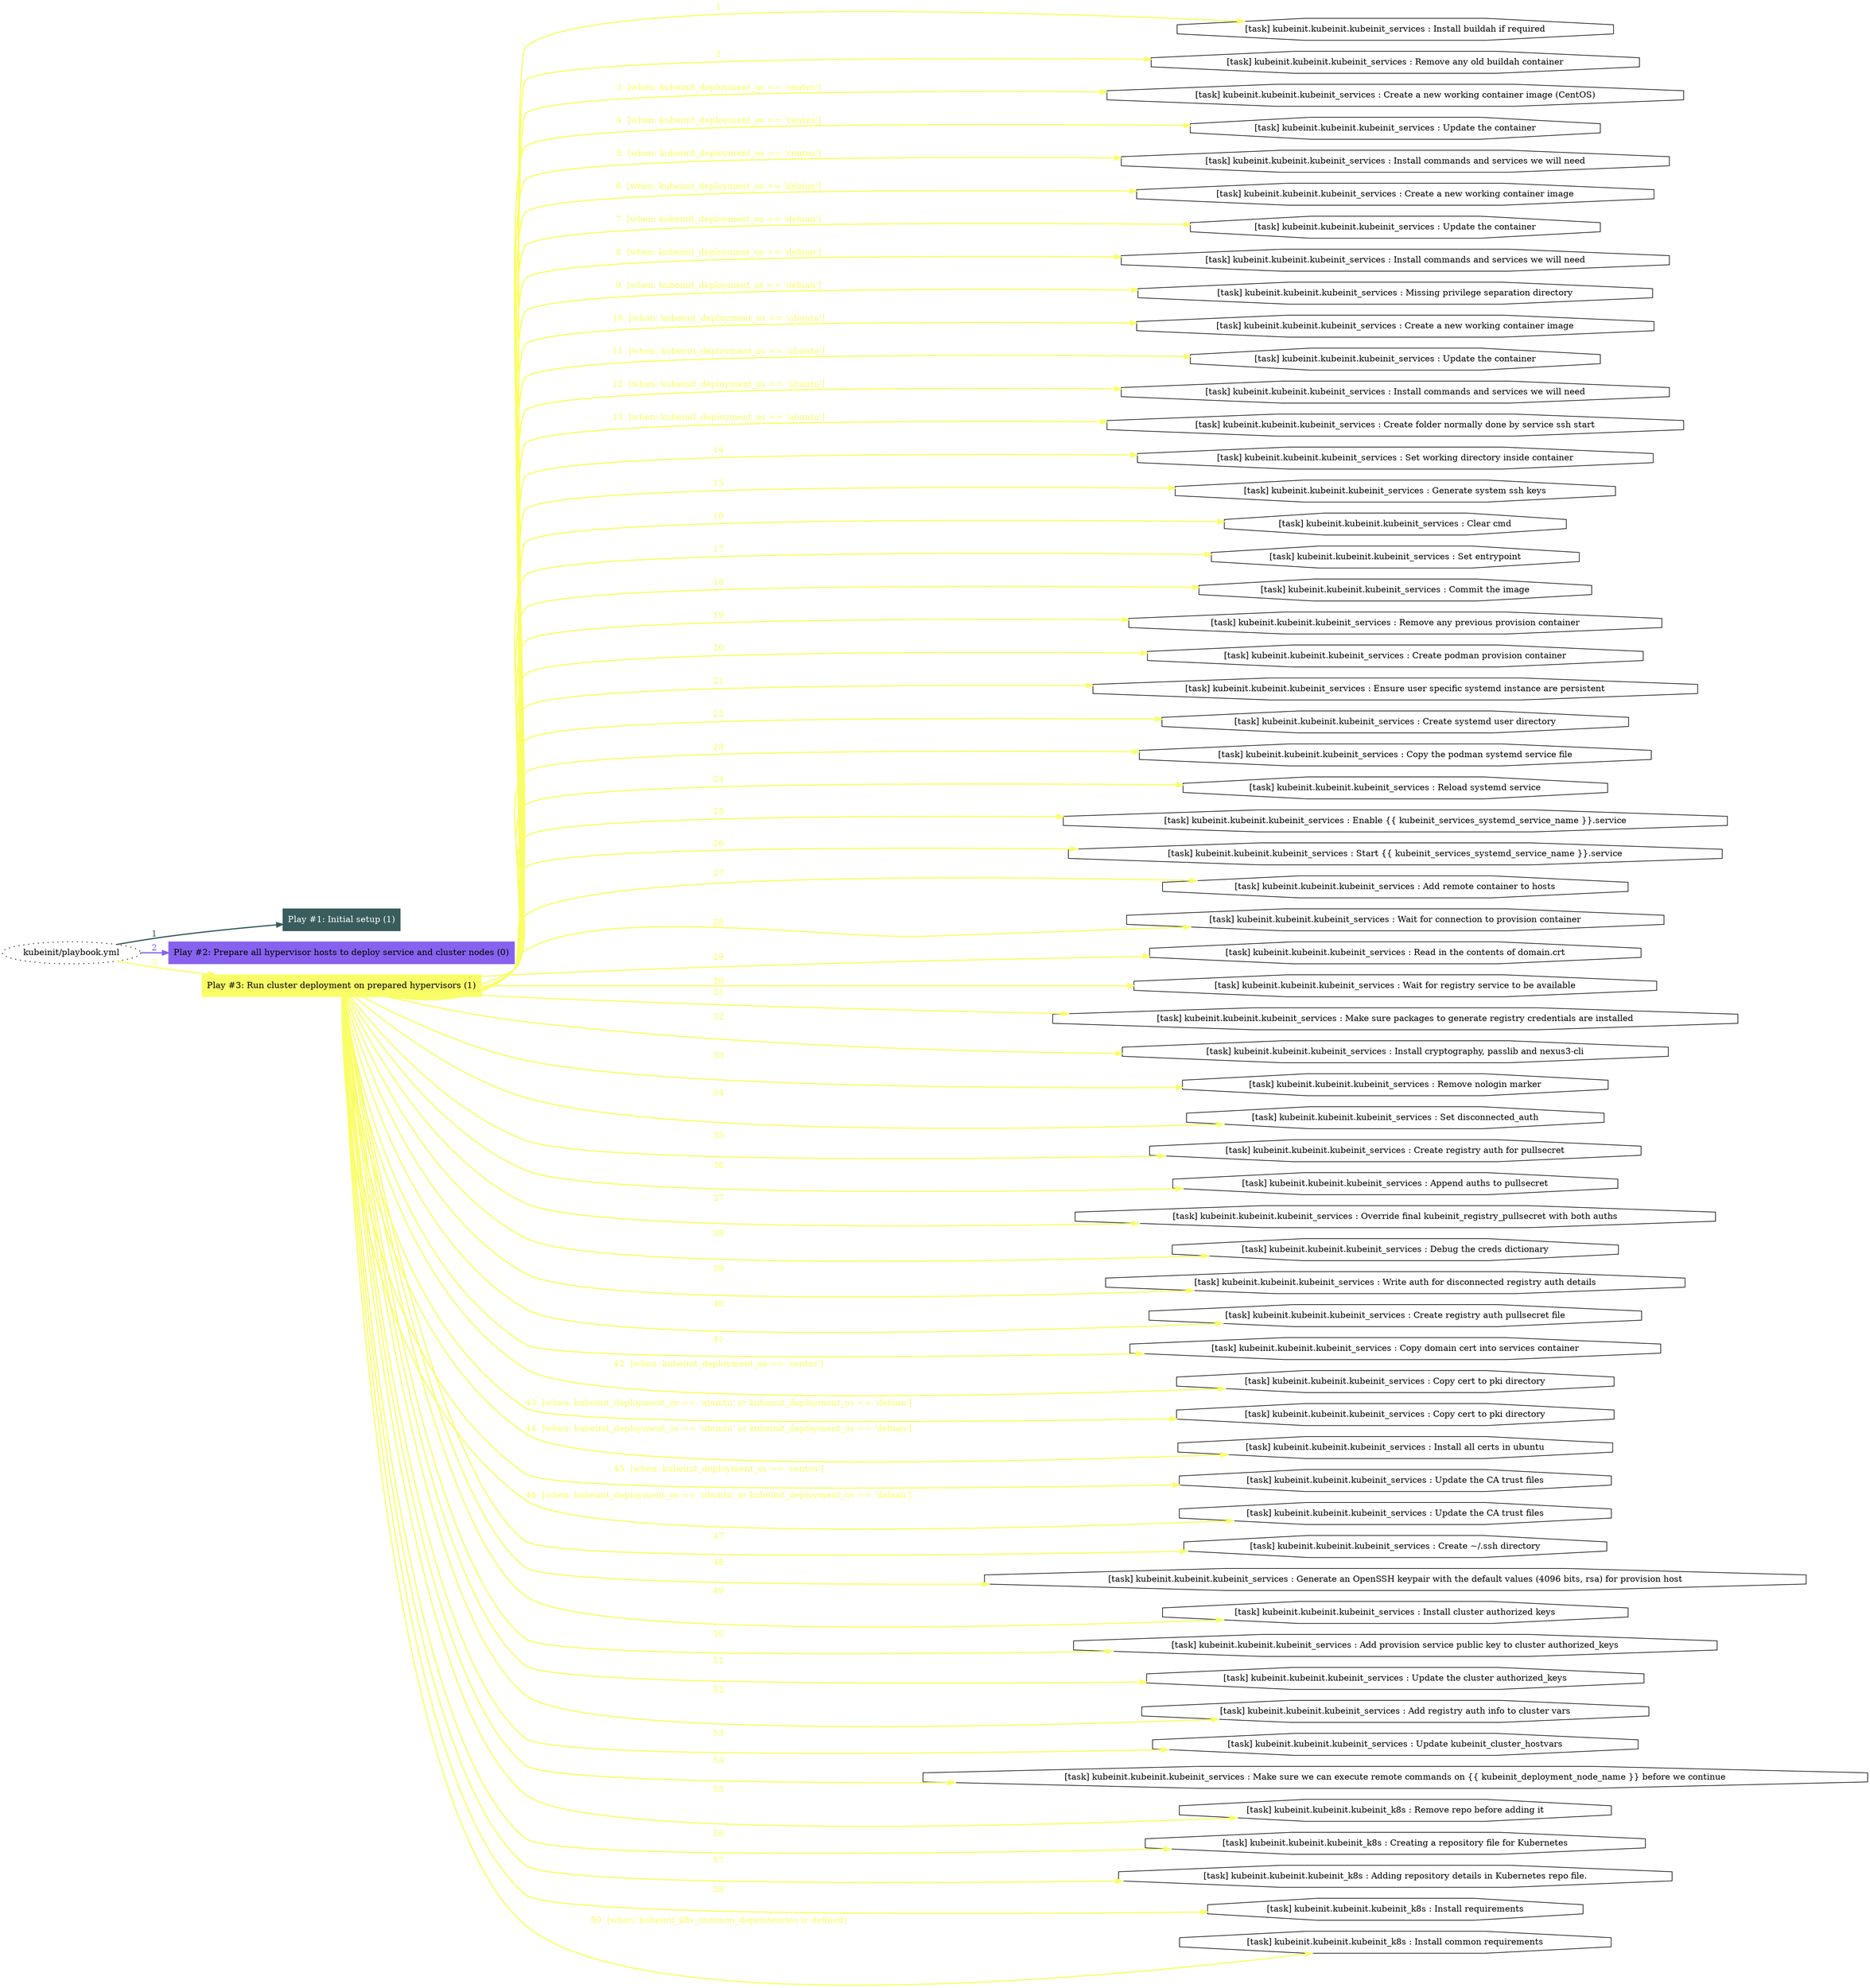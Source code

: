 digraph "kubeinit/playbook.yml "{
	graph [concentrate=true ordering=in rankdir=LR ratio=fill]
	edge [esep=5 sep=10]
	"kubeinit/playbook.yml" [id=root_node style=dotted]
	subgraph "Play #1: Initial setup (1) "{
		"Play #1: Initial setup (1)" [color="#395d5d" fontcolor="#ffffff" id="play_1a15745e-deb1-4b2f-a887-62db193ebc96" shape=box style=filled tooltip=localhost]
		"kubeinit/playbook.yml" -> "Play #1: Initial setup (1)" [label=1 color="#395d5d" fontcolor="#395d5d" id="edge_27b55004-a678-4a16-8d6b-33c9b679a614" style=bold]
	}
	subgraph "Play #2: Prepare all hypervisor hosts to deploy service and cluster nodes (0) "{
		"Play #2: Prepare all hypervisor hosts to deploy service and cluster nodes (0)" [color="#8662ee" fontcolor="#000000" id="play_240c51b8-0a0e-45ee-b887-4387ca9471b2" shape=box style=filled tooltip=""]
		"kubeinit/playbook.yml" -> "Play #2: Prepare all hypervisor hosts to deploy service and cluster nodes (0)" [label=2 color="#8662ee" fontcolor="#8662ee" id="edge_77176793-e669-4620-afc7-28c329aca84a" style=bold]
	}
	subgraph "Play #3: Run cluster deployment on prepared hypervisors (1) "{
		"Play #3: Run cluster deployment on prepared hypervisors (1)" [color="#f9fe67" fontcolor="#000000" id="play_67ae7783-a4af-450c-bbf2-6c43b5c3ef21" shape=box style=filled tooltip=localhost]
		"kubeinit/playbook.yml" -> "Play #3: Run cluster deployment on prepared hypervisors (1)" [label=3 color="#f9fe67" fontcolor="#f9fe67" id="edge_5079b7af-a357-4301-ba7e-057f07feeb37" style=bold]
		"task_da97031b-7d00-46ae-871e-c10c9a9fe482" [label="[task] kubeinit.kubeinit.kubeinit_services : Install buildah if required" id="task_da97031b-7d00-46ae-871e-c10c9a9fe482" shape=octagon tooltip="[task] kubeinit.kubeinit.kubeinit_services : Install buildah if required"]
		"Play #3: Run cluster deployment on prepared hypervisors (1)" -> "task_da97031b-7d00-46ae-871e-c10c9a9fe482" [label=1 color="#f9fe67" fontcolor="#f9fe67" id="edge_31ec0d9d-e94e-433c-9462-bf2f91ebba2f" style=bold]
		"task_d962f35b-de4e-41fa-b915-26922016f62d" [label="[task] kubeinit.kubeinit.kubeinit_services : Remove any old buildah container" id="task_d962f35b-de4e-41fa-b915-26922016f62d" shape=octagon tooltip="[task] kubeinit.kubeinit.kubeinit_services : Remove any old buildah container"]
		"Play #3: Run cluster deployment on prepared hypervisors (1)" -> "task_d962f35b-de4e-41fa-b915-26922016f62d" [label=2 color="#f9fe67" fontcolor="#f9fe67" id="edge_30036472-f300-4d09-818f-b370a55fde30" style=bold]
		"task_369abf69-1ad8-4d7e-932c-92037a282304" [label="[task] kubeinit.kubeinit.kubeinit_services : Create a new working container image (CentOS)" id="task_369abf69-1ad8-4d7e-932c-92037a282304" shape=octagon tooltip="[task] kubeinit.kubeinit.kubeinit_services : Create a new working container image (CentOS)"]
		"Play #3: Run cluster deployment on prepared hypervisors (1)" -> "task_369abf69-1ad8-4d7e-932c-92037a282304" [label="3  [when: kubeinit_deployment_os == 'centos']" color="#f9fe67" fontcolor="#f9fe67" id="edge_2ff0db36-3dba-47ae-9601-8cbfb9031871" style=bold]
		"task_4d185311-26d2-4df2-afeb-c76a20fca06c" [label="[task] kubeinit.kubeinit.kubeinit_services : Update the container" id="task_4d185311-26d2-4df2-afeb-c76a20fca06c" shape=octagon tooltip="[task] kubeinit.kubeinit.kubeinit_services : Update the container"]
		"Play #3: Run cluster deployment on prepared hypervisors (1)" -> "task_4d185311-26d2-4df2-afeb-c76a20fca06c" [label="4  [when: kubeinit_deployment_os == 'centos']" color="#f9fe67" fontcolor="#f9fe67" id="edge_69120db1-331d-4547-80be-7ff9ea8d6c8e" style=bold]
		"task_a5173d2b-a4a1-44d3-bd20-b48397e3aae2" [label="[task] kubeinit.kubeinit.kubeinit_services : Install commands and services we will need" id="task_a5173d2b-a4a1-44d3-bd20-b48397e3aae2" shape=octagon tooltip="[task] kubeinit.kubeinit.kubeinit_services : Install commands and services we will need"]
		"Play #3: Run cluster deployment on prepared hypervisors (1)" -> "task_a5173d2b-a4a1-44d3-bd20-b48397e3aae2" [label="5  [when: kubeinit_deployment_os == 'centos']" color="#f9fe67" fontcolor="#f9fe67" id="edge_2260d450-befe-42e9-8d37-40396cd946c3" style=bold]
		"task_00a81d84-ed51-4a5a-b996-2e5fac4c95be" [label="[task] kubeinit.kubeinit.kubeinit_services : Create a new working container image" id="task_00a81d84-ed51-4a5a-b996-2e5fac4c95be" shape=octagon tooltip="[task] kubeinit.kubeinit.kubeinit_services : Create a new working container image"]
		"Play #3: Run cluster deployment on prepared hypervisors (1)" -> "task_00a81d84-ed51-4a5a-b996-2e5fac4c95be" [label="6  [when: kubeinit_deployment_os == 'debian']" color="#f9fe67" fontcolor="#f9fe67" id="edge_18da6586-5511-4975-8a92-9331e099b306" style=bold]
		"task_c15e385b-60e6-43d4-9b42-4cd1d9dac529" [label="[task] kubeinit.kubeinit.kubeinit_services : Update the container" id="task_c15e385b-60e6-43d4-9b42-4cd1d9dac529" shape=octagon tooltip="[task] kubeinit.kubeinit.kubeinit_services : Update the container"]
		"Play #3: Run cluster deployment on prepared hypervisors (1)" -> "task_c15e385b-60e6-43d4-9b42-4cd1d9dac529" [label="7  [when: kubeinit_deployment_os == 'debian']" color="#f9fe67" fontcolor="#f9fe67" id="edge_6ab27663-63b8-4806-9ece-19411958ae5b" style=bold]
		"task_63f09c27-4d89-4f12-826b-02dd30e875a9" [label="[task] kubeinit.kubeinit.kubeinit_services : Install commands and services we will need" id="task_63f09c27-4d89-4f12-826b-02dd30e875a9" shape=octagon tooltip="[task] kubeinit.kubeinit.kubeinit_services : Install commands and services we will need"]
		"Play #3: Run cluster deployment on prepared hypervisors (1)" -> "task_63f09c27-4d89-4f12-826b-02dd30e875a9" [label="8  [when: kubeinit_deployment_os == 'debian']" color="#f9fe67" fontcolor="#f9fe67" id="edge_ceedb703-4a4d-48a2-a23a-48f65b72c756" style=bold]
		"task_34fe1c03-9a45-4b5c-97ab-4e040bc6b677" [label="[task] kubeinit.kubeinit.kubeinit_services : Missing privilege separation directory" id="task_34fe1c03-9a45-4b5c-97ab-4e040bc6b677" shape=octagon tooltip="[task] kubeinit.kubeinit.kubeinit_services : Missing privilege separation directory"]
		"Play #3: Run cluster deployment on prepared hypervisors (1)" -> "task_34fe1c03-9a45-4b5c-97ab-4e040bc6b677" [label="9  [when: kubeinit_deployment_os == 'debian']" color="#f9fe67" fontcolor="#f9fe67" id="edge_1b27da90-dcdb-4e83-9584-89c9417f8401" style=bold]
		"task_f31bed47-7e78-44ce-b223-7d50300a629f" [label="[task] kubeinit.kubeinit.kubeinit_services : Create a new working container image" id="task_f31bed47-7e78-44ce-b223-7d50300a629f" shape=octagon tooltip="[task] kubeinit.kubeinit.kubeinit_services : Create a new working container image"]
		"Play #3: Run cluster deployment on prepared hypervisors (1)" -> "task_f31bed47-7e78-44ce-b223-7d50300a629f" [label="10  [when: kubeinit_deployment_os == 'ubuntu']" color="#f9fe67" fontcolor="#f9fe67" id="edge_7666cffb-b615-484a-9038-f40b301eb165" style=bold]
		"task_3cc037fd-8dfd-478e-9ac0-10e2b1b56563" [label="[task] kubeinit.kubeinit.kubeinit_services : Update the container" id="task_3cc037fd-8dfd-478e-9ac0-10e2b1b56563" shape=octagon tooltip="[task] kubeinit.kubeinit.kubeinit_services : Update the container"]
		"Play #3: Run cluster deployment on prepared hypervisors (1)" -> "task_3cc037fd-8dfd-478e-9ac0-10e2b1b56563" [label="11  [when: kubeinit_deployment_os == 'ubuntu']" color="#f9fe67" fontcolor="#f9fe67" id="edge_fb5a9b64-c6b8-4950-8f04-5749b80e57a9" style=bold]
		"task_e14b60e8-177f-4c75-b201-6d524cd0e64a" [label="[task] kubeinit.kubeinit.kubeinit_services : Install commands and services we will need" id="task_e14b60e8-177f-4c75-b201-6d524cd0e64a" shape=octagon tooltip="[task] kubeinit.kubeinit.kubeinit_services : Install commands and services we will need"]
		"Play #3: Run cluster deployment on prepared hypervisors (1)" -> "task_e14b60e8-177f-4c75-b201-6d524cd0e64a" [label="12  [when: kubeinit_deployment_os == 'ubuntu']" color="#f9fe67" fontcolor="#f9fe67" id="edge_8b45f059-f291-47e3-ad57-fd00710ae236" style=bold]
		"task_86d7d87f-04ad-48ed-83e8-d907c9fa9e35" [label="[task] kubeinit.kubeinit.kubeinit_services : Create folder normally done by service ssh start" id="task_86d7d87f-04ad-48ed-83e8-d907c9fa9e35" shape=octagon tooltip="[task] kubeinit.kubeinit.kubeinit_services : Create folder normally done by service ssh start"]
		"Play #3: Run cluster deployment on prepared hypervisors (1)" -> "task_86d7d87f-04ad-48ed-83e8-d907c9fa9e35" [label="13  [when: kubeinit_deployment_os == 'ubuntu']" color="#f9fe67" fontcolor="#f9fe67" id="edge_c2281d8c-d5ff-4dbd-a7ce-2c002d0d16b8" style=bold]
		"task_c8a3fa61-c4c9-4473-8811-f65105dc2ea4" [label="[task] kubeinit.kubeinit.kubeinit_services : Set working directory inside container" id="task_c8a3fa61-c4c9-4473-8811-f65105dc2ea4" shape=octagon tooltip="[task] kubeinit.kubeinit.kubeinit_services : Set working directory inside container"]
		"Play #3: Run cluster deployment on prepared hypervisors (1)" -> "task_c8a3fa61-c4c9-4473-8811-f65105dc2ea4" [label=14 color="#f9fe67" fontcolor="#f9fe67" id="edge_2a48af43-5a9c-46f7-805a-437c78632715" style=bold]
		"task_b6b355dd-b2a1-4ec6-b8c2-9f39288e0b38" [label="[task] kubeinit.kubeinit.kubeinit_services : Generate system ssh keys" id="task_b6b355dd-b2a1-4ec6-b8c2-9f39288e0b38" shape=octagon tooltip="[task] kubeinit.kubeinit.kubeinit_services : Generate system ssh keys"]
		"Play #3: Run cluster deployment on prepared hypervisors (1)" -> "task_b6b355dd-b2a1-4ec6-b8c2-9f39288e0b38" [label=15 color="#f9fe67" fontcolor="#f9fe67" id="edge_8b15f9f3-3520-4194-b479-129e2513b310" style=bold]
		"task_17bc8526-9e90-42ac-8b83-e9f68487e6bc" [label="[task] kubeinit.kubeinit.kubeinit_services : Clear cmd" id="task_17bc8526-9e90-42ac-8b83-e9f68487e6bc" shape=octagon tooltip="[task] kubeinit.kubeinit.kubeinit_services : Clear cmd"]
		"Play #3: Run cluster deployment on prepared hypervisors (1)" -> "task_17bc8526-9e90-42ac-8b83-e9f68487e6bc" [label=16 color="#f9fe67" fontcolor="#f9fe67" id="edge_8a4a89c4-2e3e-4f3d-be6b-196b3887e53f" style=bold]
		"task_e4383ce1-e215-490f-aab8-1f02c50e9674" [label="[task] kubeinit.kubeinit.kubeinit_services : Set entrypoint" id="task_e4383ce1-e215-490f-aab8-1f02c50e9674" shape=octagon tooltip="[task] kubeinit.kubeinit.kubeinit_services : Set entrypoint"]
		"Play #3: Run cluster deployment on prepared hypervisors (1)" -> "task_e4383ce1-e215-490f-aab8-1f02c50e9674" [label=17 color="#f9fe67" fontcolor="#f9fe67" id="edge_293c01ef-2c79-44dd-a0a9-65d62c6ab887" style=bold]
		"task_24168114-32dc-404e-9add-eb844efe8659" [label="[task] kubeinit.kubeinit.kubeinit_services : Commit the image" id="task_24168114-32dc-404e-9add-eb844efe8659" shape=octagon tooltip="[task] kubeinit.kubeinit.kubeinit_services : Commit the image"]
		"Play #3: Run cluster deployment on prepared hypervisors (1)" -> "task_24168114-32dc-404e-9add-eb844efe8659" [label=18 color="#f9fe67" fontcolor="#f9fe67" id="edge_0e61aea6-0661-418b-8f5d-f9d6f276b83f" style=bold]
		"task_558109ea-2c94-4f3f-8668-47e767d7010b" [label="[task] kubeinit.kubeinit.kubeinit_services : Remove any previous provision container" id="task_558109ea-2c94-4f3f-8668-47e767d7010b" shape=octagon tooltip="[task] kubeinit.kubeinit.kubeinit_services : Remove any previous provision container"]
		"Play #3: Run cluster deployment on prepared hypervisors (1)" -> "task_558109ea-2c94-4f3f-8668-47e767d7010b" [label=19 color="#f9fe67" fontcolor="#f9fe67" id="edge_87fa92d8-fa4e-4b2a-a900-88eb961d34aa" style=bold]
		"task_c95f2bbe-a67b-4eb5-9f1e-ced1bb7fe385" [label="[task] kubeinit.kubeinit.kubeinit_services : Create podman provision container" id="task_c95f2bbe-a67b-4eb5-9f1e-ced1bb7fe385" shape=octagon tooltip="[task] kubeinit.kubeinit.kubeinit_services : Create podman provision container"]
		"Play #3: Run cluster deployment on prepared hypervisors (1)" -> "task_c95f2bbe-a67b-4eb5-9f1e-ced1bb7fe385" [label=20 color="#f9fe67" fontcolor="#f9fe67" id="edge_e8767a54-70ad-4973-82e3-87a65036ba1d" style=bold]
		"task_10528f71-43b3-4c4b-8951-91cdba30acc4" [label="[task] kubeinit.kubeinit.kubeinit_services : Ensure user specific systemd instance are persistent" id="task_10528f71-43b3-4c4b-8951-91cdba30acc4" shape=octagon tooltip="[task] kubeinit.kubeinit.kubeinit_services : Ensure user specific systemd instance are persistent"]
		"Play #3: Run cluster deployment on prepared hypervisors (1)" -> "task_10528f71-43b3-4c4b-8951-91cdba30acc4" [label=21 color="#f9fe67" fontcolor="#f9fe67" id="edge_4df9fa3b-3db0-4a10-adf4-a6455323f14a" style=bold]
		"task_d757154e-de3e-4987-9bad-536e3faea910" [label="[task] kubeinit.kubeinit.kubeinit_services : Create systemd user directory" id="task_d757154e-de3e-4987-9bad-536e3faea910" shape=octagon tooltip="[task] kubeinit.kubeinit.kubeinit_services : Create systemd user directory"]
		"Play #3: Run cluster deployment on prepared hypervisors (1)" -> "task_d757154e-de3e-4987-9bad-536e3faea910" [label=22 color="#f9fe67" fontcolor="#f9fe67" id="edge_ccb2a82c-a14b-462b-bc5b-389020113996" style=bold]
		"task_460bcc7b-03b5-4f15-a920-856ee552ba51" [label="[task] kubeinit.kubeinit.kubeinit_services : Copy the podman systemd service file" id="task_460bcc7b-03b5-4f15-a920-856ee552ba51" shape=octagon tooltip="[task] kubeinit.kubeinit.kubeinit_services : Copy the podman systemd service file"]
		"Play #3: Run cluster deployment on prepared hypervisors (1)" -> "task_460bcc7b-03b5-4f15-a920-856ee552ba51" [label=23 color="#f9fe67" fontcolor="#f9fe67" id="edge_35598318-2247-4087-ac60-2e6379960650" style=bold]
		"task_60168430-27c5-4e1e-99b2-c759a8dbfe9c" [label="[task] kubeinit.kubeinit.kubeinit_services : Reload systemd service" id="task_60168430-27c5-4e1e-99b2-c759a8dbfe9c" shape=octagon tooltip="[task] kubeinit.kubeinit.kubeinit_services : Reload systemd service"]
		"Play #3: Run cluster deployment on prepared hypervisors (1)" -> "task_60168430-27c5-4e1e-99b2-c759a8dbfe9c" [label=24 color="#f9fe67" fontcolor="#f9fe67" id="edge_326ccafb-5a28-4bc2-98e6-8aa7ec388b72" style=bold]
		"task_e133272a-bdc3-411d-9819-a574c17b1950" [label="[task] kubeinit.kubeinit.kubeinit_services : Enable {{ kubeinit_services_systemd_service_name }}.service" id="task_e133272a-bdc3-411d-9819-a574c17b1950" shape=octagon tooltip="[task] kubeinit.kubeinit.kubeinit_services : Enable {{ kubeinit_services_systemd_service_name }}.service"]
		"Play #3: Run cluster deployment on prepared hypervisors (1)" -> "task_e133272a-bdc3-411d-9819-a574c17b1950" [label=25 color="#f9fe67" fontcolor="#f9fe67" id="edge_11dff80d-5d23-44bb-91e2-0ef43e5decdc" style=bold]
		"task_beeb63b4-74cc-43c6-899d-8503232b7ed9" [label="[task] kubeinit.kubeinit.kubeinit_services : Start {{ kubeinit_services_systemd_service_name }}.service" id="task_beeb63b4-74cc-43c6-899d-8503232b7ed9" shape=octagon tooltip="[task] kubeinit.kubeinit.kubeinit_services : Start {{ kubeinit_services_systemd_service_name }}.service"]
		"Play #3: Run cluster deployment on prepared hypervisors (1)" -> "task_beeb63b4-74cc-43c6-899d-8503232b7ed9" [label=26 color="#f9fe67" fontcolor="#f9fe67" id="edge_3e1f0b8b-d3c1-40bf-ba8b-e5a608a71537" style=bold]
		"task_24a81d3e-6bda-4149-83e2-2d41bbf36ef9" [label="[task] kubeinit.kubeinit.kubeinit_services : Add remote container to hosts" id="task_24a81d3e-6bda-4149-83e2-2d41bbf36ef9" shape=octagon tooltip="[task] kubeinit.kubeinit.kubeinit_services : Add remote container to hosts"]
		"Play #3: Run cluster deployment on prepared hypervisors (1)" -> "task_24a81d3e-6bda-4149-83e2-2d41bbf36ef9" [label=27 color="#f9fe67" fontcolor="#f9fe67" id="edge_303af531-9f59-426a-968b-3e342bbb3739" style=bold]
		"task_c79c2079-17b7-42e9-9743-a9b6f41f5624" [label="[task] kubeinit.kubeinit.kubeinit_services : Wait for connection to provision container" id="task_c79c2079-17b7-42e9-9743-a9b6f41f5624" shape=octagon tooltip="[task] kubeinit.kubeinit.kubeinit_services : Wait for connection to provision container"]
		"Play #3: Run cluster deployment on prepared hypervisors (1)" -> "task_c79c2079-17b7-42e9-9743-a9b6f41f5624" [label=28 color="#f9fe67" fontcolor="#f9fe67" id="edge_6977880d-89e2-4b7d-9aea-3a3cdcce43a3" style=bold]
		"task_b89b58f3-5262-4bdc-a537-860e08f73758" [label="[task] kubeinit.kubeinit.kubeinit_services : Read in the contents of domain.crt" id="task_b89b58f3-5262-4bdc-a537-860e08f73758" shape=octagon tooltip="[task] kubeinit.kubeinit.kubeinit_services : Read in the contents of domain.crt"]
		"Play #3: Run cluster deployment on prepared hypervisors (1)" -> "task_b89b58f3-5262-4bdc-a537-860e08f73758" [label=29 color="#f9fe67" fontcolor="#f9fe67" id="edge_2186b97b-73ff-4d27-8149-5a98dcf2b5e7" style=bold]
		"task_8ba25bc7-2032-4339-84d1-647a072fccc6" [label="[task] kubeinit.kubeinit.kubeinit_services : Wait for registry service to be available" id="task_8ba25bc7-2032-4339-84d1-647a072fccc6" shape=octagon tooltip="[task] kubeinit.kubeinit.kubeinit_services : Wait for registry service to be available"]
		"Play #3: Run cluster deployment on prepared hypervisors (1)" -> "task_8ba25bc7-2032-4339-84d1-647a072fccc6" [label=30 color="#f9fe67" fontcolor="#f9fe67" id="edge_5cbdb760-7844-4f02-b753-461c0109dbbf" style=bold]
		"task_1368695f-cb5f-47ad-b832-e54cfa0459aa" [label="[task] kubeinit.kubeinit.kubeinit_services : Make sure packages to generate registry credentials are installed" id="task_1368695f-cb5f-47ad-b832-e54cfa0459aa" shape=octagon tooltip="[task] kubeinit.kubeinit.kubeinit_services : Make sure packages to generate registry credentials are installed"]
		"Play #3: Run cluster deployment on prepared hypervisors (1)" -> "task_1368695f-cb5f-47ad-b832-e54cfa0459aa" [label=31 color="#f9fe67" fontcolor="#f9fe67" id="edge_082e5068-7223-4afe-8828-f91e5a9c48a7" style=bold]
		"task_406bfea3-3495-44f4-80a7-108578d0034d" [label="[task] kubeinit.kubeinit.kubeinit_services : Install cryptography, passlib and nexus3-cli" id="task_406bfea3-3495-44f4-80a7-108578d0034d" shape=octagon tooltip="[task] kubeinit.kubeinit.kubeinit_services : Install cryptography, passlib and nexus3-cli"]
		"Play #3: Run cluster deployment on prepared hypervisors (1)" -> "task_406bfea3-3495-44f4-80a7-108578d0034d" [label=32 color="#f9fe67" fontcolor="#f9fe67" id="edge_680775fe-da04-412b-84aa-4f69abe032ab" style=bold]
		"task_0a2431a2-0cfd-4cf3-9baa-de0c1c83ae54" [label="[task] kubeinit.kubeinit.kubeinit_services : Remove nologin marker" id="task_0a2431a2-0cfd-4cf3-9baa-de0c1c83ae54" shape=octagon tooltip="[task] kubeinit.kubeinit.kubeinit_services : Remove nologin marker"]
		"Play #3: Run cluster deployment on prepared hypervisors (1)" -> "task_0a2431a2-0cfd-4cf3-9baa-de0c1c83ae54" [label=33 color="#f9fe67" fontcolor="#f9fe67" id="edge_1379485e-7b33-4877-adfe-35a5934c551d" style=bold]
		"task_0eb65443-b446-4695-8422-1831461ac404" [label="[task] kubeinit.kubeinit.kubeinit_services : Set disconnected_auth" id="task_0eb65443-b446-4695-8422-1831461ac404" shape=octagon tooltip="[task] kubeinit.kubeinit.kubeinit_services : Set disconnected_auth"]
		"Play #3: Run cluster deployment on prepared hypervisors (1)" -> "task_0eb65443-b446-4695-8422-1831461ac404" [label=34 color="#f9fe67" fontcolor="#f9fe67" id="edge_85b99d60-f1aa-4506-b678-d98c3517e5e7" style=bold]
		"task_a4dc52b8-4c51-496c-8db4-d28b617195d2" [label="[task] kubeinit.kubeinit.kubeinit_services : Create registry auth for pullsecret" id="task_a4dc52b8-4c51-496c-8db4-d28b617195d2" shape=octagon tooltip="[task] kubeinit.kubeinit.kubeinit_services : Create registry auth for pullsecret"]
		"Play #3: Run cluster deployment on prepared hypervisors (1)" -> "task_a4dc52b8-4c51-496c-8db4-d28b617195d2" [label=35 color="#f9fe67" fontcolor="#f9fe67" id="edge_3b65841a-1740-4bea-a568-ed1c90df9f97" style=bold]
		"task_9ea8e6a0-8dd3-4f42-b5e7-b5b9ecee1ef4" [label="[task] kubeinit.kubeinit.kubeinit_services : Append auths to pullsecret" id="task_9ea8e6a0-8dd3-4f42-b5e7-b5b9ecee1ef4" shape=octagon tooltip="[task] kubeinit.kubeinit.kubeinit_services : Append auths to pullsecret"]
		"Play #3: Run cluster deployment on prepared hypervisors (1)" -> "task_9ea8e6a0-8dd3-4f42-b5e7-b5b9ecee1ef4" [label=36 color="#f9fe67" fontcolor="#f9fe67" id="edge_8166f981-4f6f-4835-8787-ce13aa63b7fe" style=bold]
		"task_42639ba3-b189-4176-ad4f-c9fa2148f8a6" [label="[task] kubeinit.kubeinit.kubeinit_services : Override final kubeinit_registry_pullsecret with both auths" id="task_42639ba3-b189-4176-ad4f-c9fa2148f8a6" shape=octagon tooltip="[task] kubeinit.kubeinit.kubeinit_services : Override final kubeinit_registry_pullsecret with both auths"]
		"Play #3: Run cluster deployment on prepared hypervisors (1)" -> "task_42639ba3-b189-4176-ad4f-c9fa2148f8a6" [label=37 color="#f9fe67" fontcolor="#f9fe67" id="edge_dbaa90af-d2de-47eb-872e-f1dcb5f4f005" style=bold]
		"task_c3561d0e-50f0-4c25-bb49-dc474f6a6f3b" [label="[task] kubeinit.kubeinit.kubeinit_services : Debug the creds dictionary" id="task_c3561d0e-50f0-4c25-bb49-dc474f6a6f3b" shape=octagon tooltip="[task] kubeinit.kubeinit.kubeinit_services : Debug the creds dictionary"]
		"Play #3: Run cluster deployment on prepared hypervisors (1)" -> "task_c3561d0e-50f0-4c25-bb49-dc474f6a6f3b" [label=38 color="#f9fe67" fontcolor="#f9fe67" id="edge_399fc409-1301-4596-b6da-a67ec53a1c13" style=bold]
		"task_c0de0af2-8b20-4434-8d3a-bdb5cbb325ce" [label="[task] kubeinit.kubeinit.kubeinit_services : Write auth for disconnected registry auth details" id="task_c0de0af2-8b20-4434-8d3a-bdb5cbb325ce" shape=octagon tooltip="[task] kubeinit.kubeinit.kubeinit_services : Write auth for disconnected registry auth details"]
		"Play #3: Run cluster deployment on prepared hypervisors (1)" -> "task_c0de0af2-8b20-4434-8d3a-bdb5cbb325ce" [label=39 color="#f9fe67" fontcolor="#f9fe67" id="edge_16ea5642-d5f7-418d-8069-4270a3e039bc" style=bold]
		"task_1080b769-cae3-4109-84c2-5d281e6458c4" [label="[task] kubeinit.kubeinit.kubeinit_services : Create registry auth pullsecret file" id="task_1080b769-cae3-4109-84c2-5d281e6458c4" shape=octagon tooltip="[task] kubeinit.kubeinit.kubeinit_services : Create registry auth pullsecret file"]
		"Play #3: Run cluster deployment on prepared hypervisors (1)" -> "task_1080b769-cae3-4109-84c2-5d281e6458c4" [label=40 color="#f9fe67" fontcolor="#f9fe67" id="edge_a5e6744e-2084-4748-bd46-01755c9b128b" style=bold]
		"task_55ffbd47-2de0-480d-a001-71b79c265e68" [label="[task] kubeinit.kubeinit.kubeinit_services : Copy domain cert into services container" id="task_55ffbd47-2de0-480d-a001-71b79c265e68" shape=octagon tooltip="[task] kubeinit.kubeinit.kubeinit_services : Copy domain cert into services container"]
		"Play #3: Run cluster deployment on prepared hypervisors (1)" -> "task_55ffbd47-2de0-480d-a001-71b79c265e68" [label=41 color="#f9fe67" fontcolor="#f9fe67" id="edge_75de282c-ec2a-4001-82c6-012c519eb2fd" style=bold]
		"task_1df0aa9d-2361-4be3-9600-edc9cd44eb82" [label="[task] kubeinit.kubeinit.kubeinit_services : Copy cert to pki directory" id="task_1df0aa9d-2361-4be3-9600-edc9cd44eb82" shape=octagon tooltip="[task] kubeinit.kubeinit.kubeinit_services : Copy cert to pki directory"]
		"Play #3: Run cluster deployment on prepared hypervisors (1)" -> "task_1df0aa9d-2361-4be3-9600-edc9cd44eb82" [label="42  [when: kubeinit_deployment_os == 'centos']" color="#f9fe67" fontcolor="#f9fe67" id="edge_42a56623-8ddb-4978-94ef-72a1e1d43bbf" style=bold]
		"task_781ae164-7224-4b73-ae2b-013d77f01984" [label="[task] kubeinit.kubeinit.kubeinit_services : Copy cert to pki directory" id="task_781ae164-7224-4b73-ae2b-013d77f01984" shape=octagon tooltip="[task] kubeinit.kubeinit.kubeinit_services : Copy cert to pki directory"]
		"Play #3: Run cluster deployment on prepared hypervisors (1)" -> "task_781ae164-7224-4b73-ae2b-013d77f01984" [label="43  [when: kubeinit_deployment_os == 'ubuntu' or kubeinit_deployment_os == 'debian']" color="#f9fe67" fontcolor="#f9fe67" id="edge_8067c667-348b-4354-a965-1cd9adcba125" style=bold]
		"task_d3b68215-9e64-46fc-b5ea-7bf3dfc67f36" [label="[task] kubeinit.kubeinit.kubeinit_services : Install all certs in ubuntu" id="task_d3b68215-9e64-46fc-b5ea-7bf3dfc67f36" shape=octagon tooltip="[task] kubeinit.kubeinit.kubeinit_services : Install all certs in ubuntu"]
		"Play #3: Run cluster deployment on prepared hypervisors (1)" -> "task_d3b68215-9e64-46fc-b5ea-7bf3dfc67f36" [label="44  [when: kubeinit_deployment_os == 'ubuntu' or kubeinit_deployment_os == 'debian']" color="#f9fe67" fontcolor="#f9fe67" id="edge_b9376154-2c38-4e01-bcf8-b040b0c064eb" style=bold]
		"task_4227985a-e39b-4267-bb10-57f765ba21e4" [label="[task] kubeinit.kubeinit.kubeinit_services : Update the CA trust files" id="task_4227985a-e39b-4267-bb10-57f765ba21e4" shape=octagon tooltip="[task] kubeinit.kubeinit.kubeinit_services : Update the CA trust files"]
		"Play #3: Run cluster deployment on prepared hypervisors (1)" -> "task_4227985a-e39b-4267-bb10-57f765ba21e4" [label="45  [when: kubeinit_deployment_os == 'centos']" color="#f9fe67" fontcolor="#f9fe67" id="edge_8f45a42a-bbb9-4eac-8b9e-11834952b1c3" style=bold]
		"task_a35bb2a2-77e4-497d-b31f-71a6d77f9bf2" [label="[task] kubeinit.kubeinit.kubeinit_services : Update the CA trust files" id="task_a35bb2a2-77e4-497d-b31f-71a6d77f9bf2" shape=octagon tooltip="[task] kubeinit.kubeinit.kubeinit_services : Update the CA trust files"]
		"Play #3: Run cluster deployment on prepared hypervisors (1)" -> "task_a35bb2a2-77e4-497d-b31f-71a6d77f9bf2" [label="46  [when: kubeinit_deployment_os == 'ubuntu' or kubeinit_deployment_os == 'debian']" color="#f9fe67" fontcolor="#f9fe67" id="edge_99816246-09d8-463d-95e1-4961ceee7d85" style=bold]
		"task_2adedac4-3aa8-48dd-9c5e-58091b2b2a51" [label="[task] kubeinit.kubeinit.kubeinit_services : Create ~/.ssh directory" id="task_2adedac4-3aa8-48dd-9c5e-58091b2b2a51" shape=octagon tooltip="[task] kubeinit.kubeinit.kubeinit_services : Create ~/.ssh directory"]
		"Play #3: Run cluster deployment on prepared hypervisors (1)" -> "task_2adedac4-3aa8-48dd-9c5e-58091b2b2a51" [label=47 color="#f9fe67" fontcolor="#f9fe67" id="edge_2e53682d-a491-4132-928a-a36e09a89302" style=bold]
		"task_94593be2-952c-4845-b23f-951e58fe48ad" [label="[task] kubeinit.kubeinit.kubeinit_services : Generate an OpenSSH keypair with the default values (4096 bits, rsa) for provision host" id="task_94593be2-952c-4845-b23f-951e58fe48ad" shape=octagon tooltip="[task] kubeinit.kubeinit.kubeinit_services : Generate an OpenSSH keypair with the default values (4096 bits, rsa) for provision host"]
		"Play #3: Run cluster deployment on prepared hypervisors (1)" -> "task_94593be2-952c-4845-b23f-951e58fe48ad" [label=48 color="#f9fe67" fontcolor="#f9fe67" id="edge_2947f4a0-7c6a-4919-a94f-d3bdbdab33f5" style=bold]
		"task_aca4052c-7cef-4a14-b2ed-9b3dfa2a371d" [label="[task] kubeinit.kubeinit.kubeinit_services : Install cluster authorized keys" id="task_aca4052c-7cef-4a14-b2ed-9b3dfa2a371d" shape=octagon tooltip="[task] kubeinit.kubeinit.kubeinit_services : Install cluster authorized keys"]
		"Play #3: Run cluster deployment on prepared hypervisors (1)" -> "task_aca4052c-7cef-4a14-b2ed-9b3dfa2a371d" [label=49 color="#f9fe67" fontcolor="#f9fe67" id="edge_1952a19a-872f-4bf1-999d-493ab4c66c01" style=bold]
		"task_be31211e-9639-443b-95e2-186cee367b6f" [label="[task] kubeinit.kubeinit.kubeinit_services : Add provision service public key to cluster authorized_keys" id="task_be31211e-9639-443b-95e2-186cee367b6f" shape=octagon tooltip="[task] kubeinit.kubeinit.kubeinit_services : Add provision service public key to cluster authorized_keys"]
		"Play #3: Run cluster deployment on prepared hypervisors (1)" -> "task_be31211e-9639-443b-95e2-186cee367b6f" [label=50 color="#f9fe67" fontcolor="#f9fe67" id="edge_5c3c1f95-1394-4280-892a-f8a9909dc803" style=bold]
		"task_6c8bf63f-6c45-46b8-9343-f7d39e08fbcd" [label="[task] kubeinit.kubeinit.kubeinit_services : Update the cluster authorized_keys" id="task_6c8bf63f-6c45-46b8-9343-f7d39e08fbcd" shape=octagon tooltip="[task] kubeinit.kubeinit.kubeinit_services : Update the cluster authorized_keys"]
		"Play #3: Run cluster deployment on prepared hypervisors (1)" -> "task_6c8bf63f-6c45-46b8-9343-f7d39e08fbcd" [label=51 color="#f9fe67" fontcolor="#f9fe67" id="edge_2069b5e7-2df8-452d-8cd3-fd1fda270bcb" style=bold]
		"task_c804fa56-1724-4243-a8e5-4866637b774e" [label="[task] kubeinit.kubeinit.kubeinit_services : Add registry auth info to cluster vars" id="task_c804fa56-1724-4243-a8e5-4866637b774e" shape=octagon tooltip="[task] kubeinit.kubeinit.kubeinit_services : Add registry auth info to cluster vars"]
		"Play #3: Run cluster deployment on prepared hypervisors (1)" -> "task_c804fa56-1724-4243-a8e5-4866637b774e" [label=52 color="#f9fe67" fontcolor="#f9fe67" id="edge_5697db3f-8a4a-4cc7-b939-6a1f9b125844" style=bold]
		"task_3436ff9c-585f-4f40-b902-900a306f52bb" [label="[task] kubeinit.kubeinit.kubeinit_services : Update kubeinit_cluster_hostvars" id="task_3436ff9c-585f-4f40-b902-900a306f52bb" shape=octagon tooltip="[task] kubeinit.kubeinit.kubeinit_services : Update kubeinit_cluster_hostvars"]
		"Play #3: Run cluster deployment on prepared hypervisors (1)" -> "task_3436ff9c-585f-4f40-b902-900a306f52bb" [label=53 color="#f9fe67" fontcolor="#f9fe67" id="edge_7a46e20b-befc-4f79-8b82-86c2b2cac262" style=bold]
		"task_642cd5d3-ecd7-45ec-bf99-478588ab0aed" [label="[task] kubeinit.kubeinit.kubeinit_services : Make sure we can execute remote commands on {{ kubeinit_deployment_node_name }} before we continue" id="task_642cd5d3-ecd7-45ec-bf99-478588ab0aed" shape=octagon tooltip="[task] kubeinit.kubeinit.kubeinit_services : Make sure we can execute remote commands on {{ kubeinit_deployment_node_name }} before we continue"]
		"Play #3: Run cluster deployment on prepared hypervisors (1)" -> "task_642cd5d3-ecd7-45ec-bf99-478588ab0aed" [label=54 color="#f9fe67" fontcolor="#f9fe67" id="edge_eb301080-1b29-4563-a39d-6bb536eec9d9" style=bold]
		"task_aad85d2f-17ad-480a-9fd0-52660ae1ca1d" [label="[task] kubeinit.kubeinit.kubeinit_k8s : Remove repo before adding it" id="task_aad85d2f-17ad-480a-9fd0-52660ae1ca1d" shape=octagon tooltip="[task] kubeinit.kubeinit.kubeinit_k8s : Remove repo before adding it"]
		"Play #3: Run cluster deployment on prepared hypervisors (1)" -> "task_aad85d2f-17ad-480a-9fd0-52660ae1ca1d" [label=55 color="#f9fe67" fontcolor="#f9fe67" id="edge_9392a916-345d-4c4e-acba-b39537f039cb" style=bold]
		"task_d38c775d-d087-4fcd-a6dc-9f432d777197" [label="[task] kubeinit.kubeinit.kubeinit_k8s : Creating a repository file for Kubernetes" id="task_d38c775d-d087-4fcd-a6dc-9f432d777197" shape=octagon tooltip="[task] kubeinit.kubeinit.kubeinit_k8s : Creating a repository file for Kubernetes"]
		"Play #3: Run cluster deployment on prepared hypervisors (1)" -> "task_d38c775d-d087-4fcd-a6dc-9f432d777197" [label=56 color="#f9fe67" fontcolor="#f9fe67" id="edge_074e490b-bd7f-45d2-a48a-d629b8826113" style=bold]
		"task_d9a26b4c-379c-4888-b930-37d72bed53ff" [label="[task] kubeinit.kubeinit.kubeinit_k8s : Adding repository details in Kubernetes repo file." id="task_d9a26b4c-379c-4888-b930-37d72bed53ff" shape=octagon tooltip="[task] kubeinit.kubeinit.kubeinit_k8s : Adding repository details in Kubernetes repo file."]
		"Play #3: Run cluster deployment on prepared hypervisors (1)" -> "task_d9a26b4c-379c-4888-b930-37d72bed53ff" [label=57 color="#f9fe67" fontcolor="#f9fe67" id="edge_9f4c2914-c941-44c4-9c27-13b901437ef1" style=bold]
		"task_37b1a288-43c3-47ea-a7d3-5b255562c3e9" [label="[task] kubeinit.kubeinit.kubeinit_k8s : Install requirements" id="task_37b1a288-43c3-47ea-a7d3-5b255562c3e9" shape=octagon tooltip="[task] kubeinit.kubeinit.kubeinit_k8s : Install requirements"]
		"Play #3: Run cluster deployment on prepared hypervisors (1)" -> "task_37b1a288-43c3-47ea-a7d3-5b255562c3e9" [label=58 color="#f9fe67" fontcolor="#f9fe67" id="edge_c4c5949a-384f-4b84-b486-98df98e29d16" style=bold]
		"task_91be5943-05e6-4c49-846b-43d53222f1a3" [label="[task] kubeinit.kubeinit.kubeinit_k8s : Install common requirements" id="task_91be5943-05e6-4c49-846b-43d53222f1a3" shape=octagon tooltip="[task] kubeinit.kubeinit.kubeinit_k8s : Install common requirements"]
		"Play #3: Run cluster deployment on prepared hypervisors (1)" -> "task_91be5943-05e6-4c49-846b-43d53222f1a3" [label="59  [when: kubeinit_k8s_common_dependencies is defined]" color="#f9fe67" fontcolor="#f9fe67" id="edge_1df1b437-763b-4126-9c0e-b89c902219f5" style=bold]
	}
}
